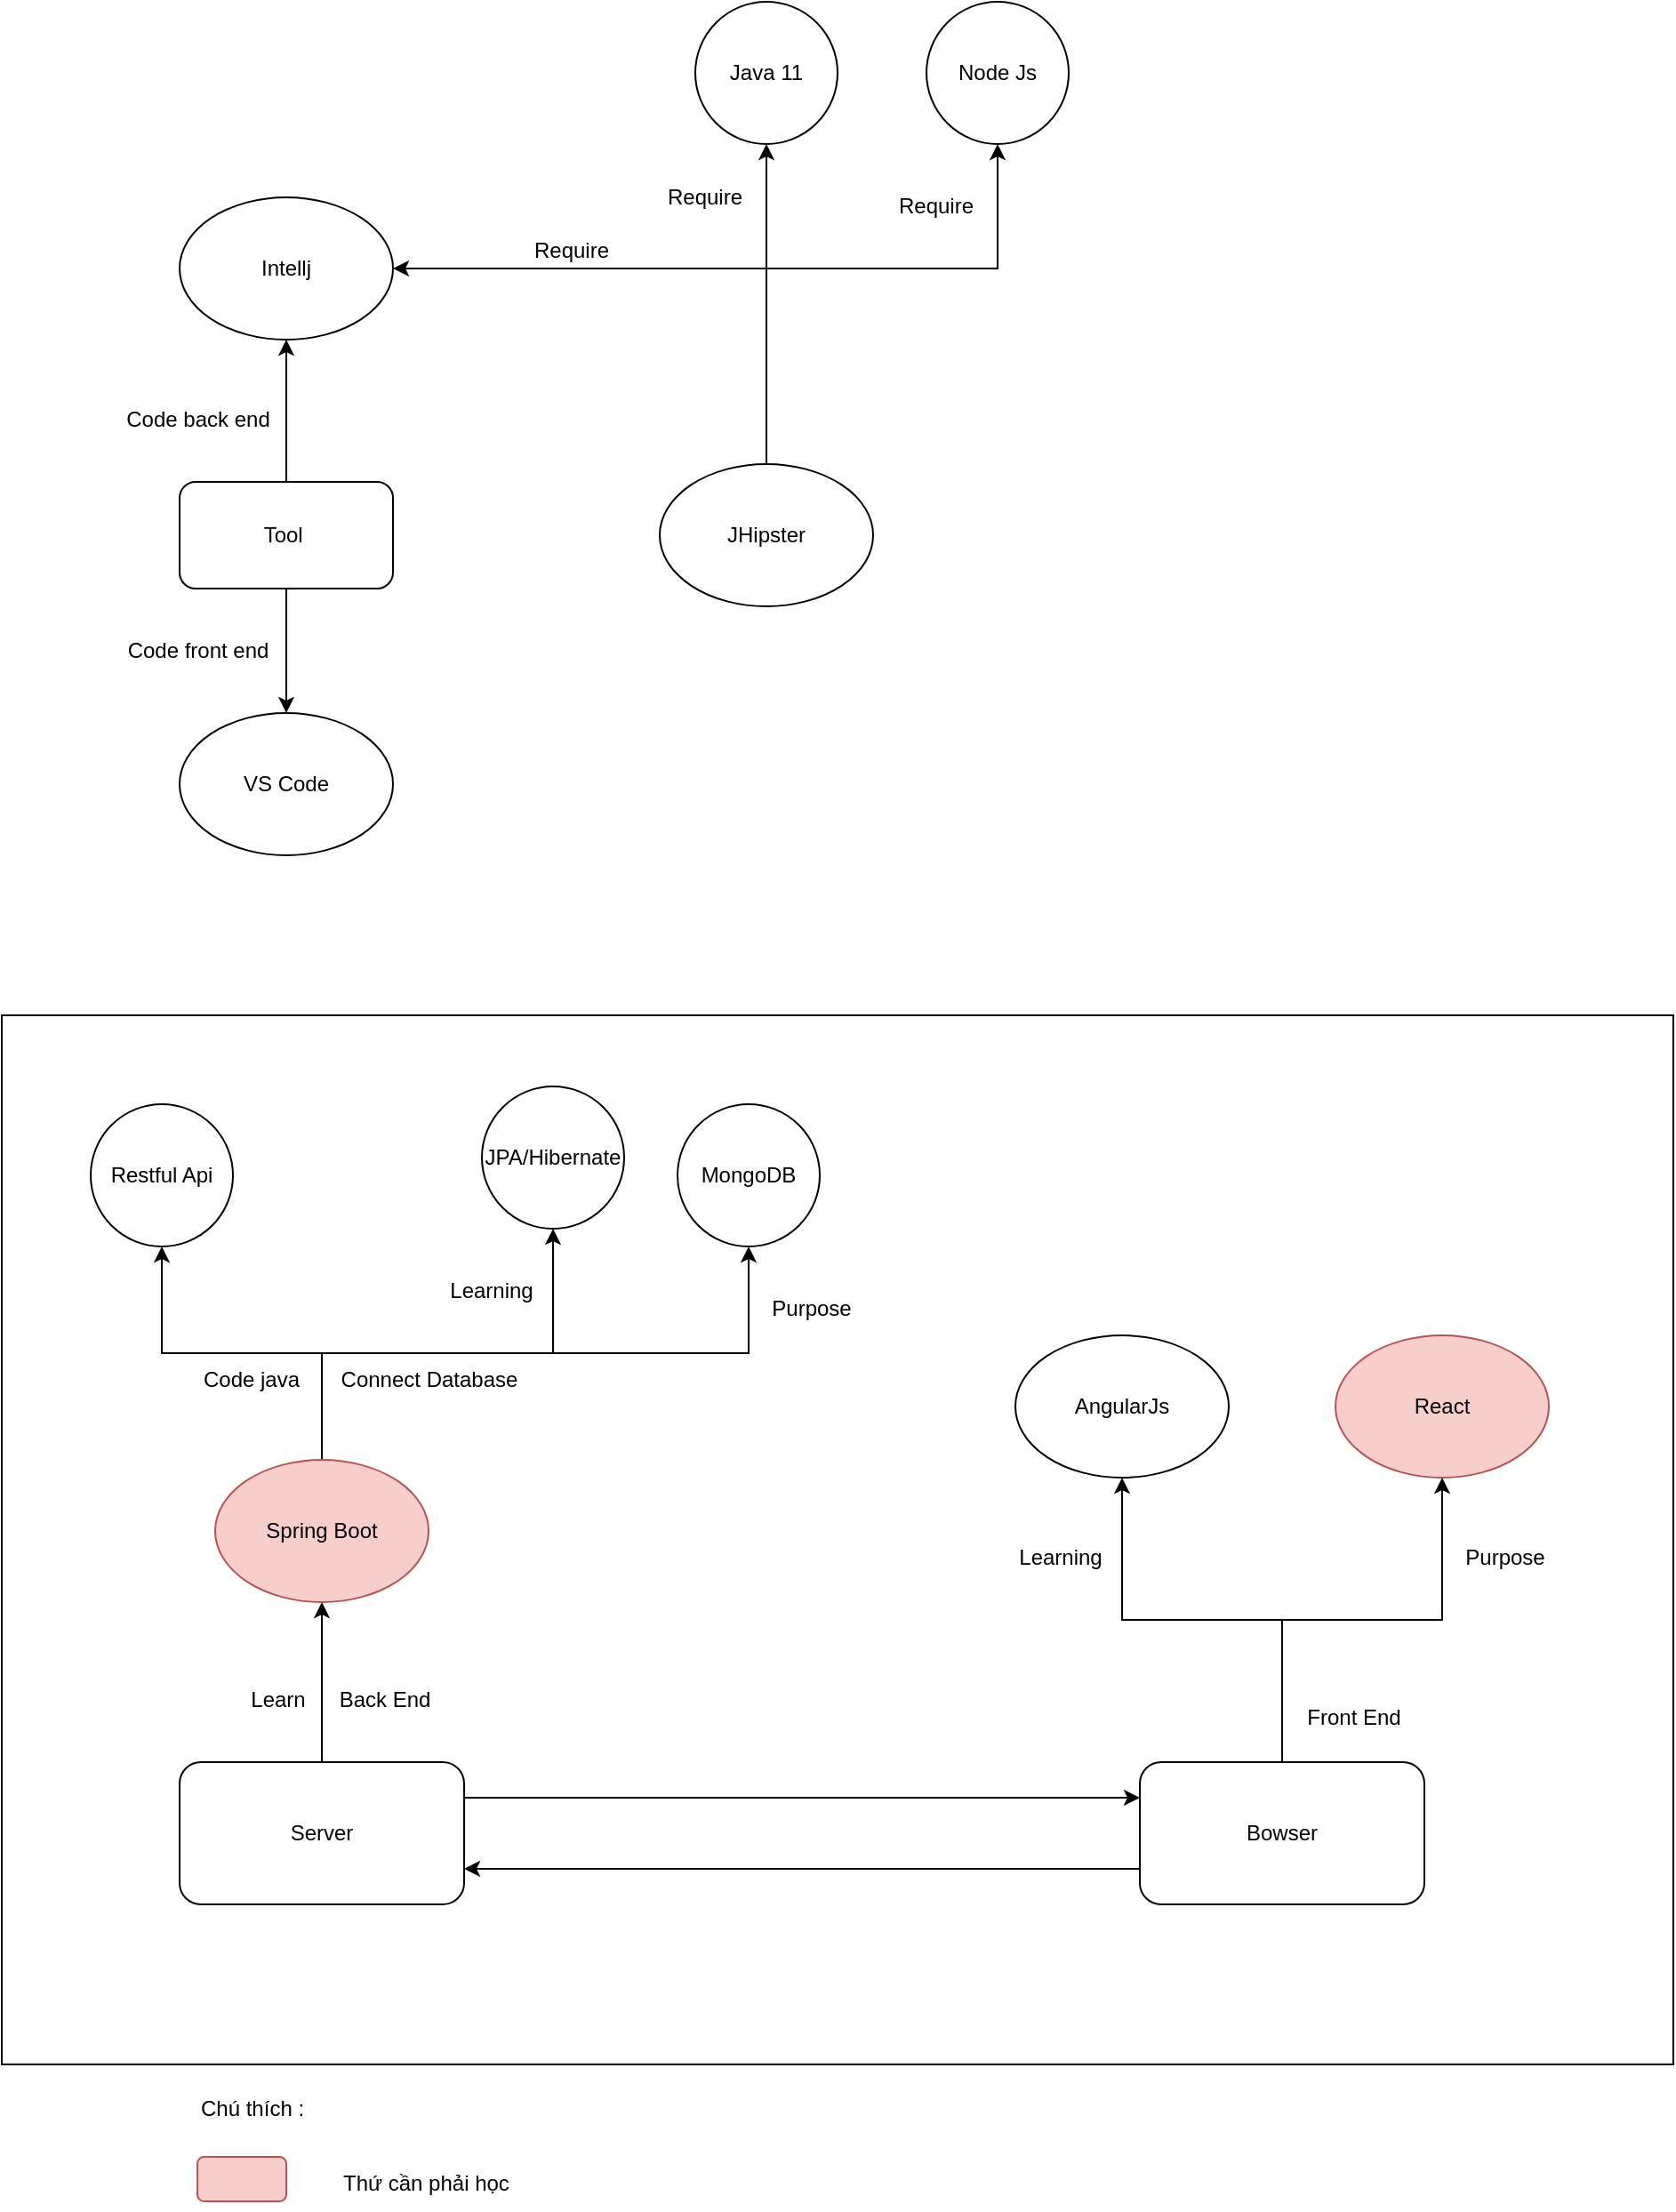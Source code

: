 <mxfile version="20.7.4" type="github">
  <diagram id="wh1W36pk23jFmzXjL_Ck" name="Page-1">
    <mxGraphModel dx="2001" dy="1912" grid="1" gridSize="10" guides="1" tooltips="1" connect="1" arrows="1" fold="1" page="1" pageScale="1" pageWidth="827" pageHeight="1169" math="0" shadow="0">
      <root>
        <mxCell id="0" />
        <mxCell id="1" parent="0" />
        <mxCell id="EDyrPu7dQQNRPbhDMoSb-8" style="edgeStyle=orthogonalEdgeStyle;rounded=0;orthogonalLoop=1;jettySize=auto;html=1;entryX=0.5;entryY=1;entryDx=0;entryDy=0;" parent="1" source="EDyrPu7dQQNRPbhDMoSb-4" target="EDyrPu7dQQNRPbhDMoSb-7" edge="1">
          <mxGeometry relative="1" as="geometry" />
        </mxCell>
        <mxCell id="EDyrPu7dQQNRPbhDMoSb-15" style="edgeStyle=orthogonalEdgeStyle;rounded=0;orthogonalLoop=1;jettySize=auto;html=1;entryX=0;entryY=0.25;entryDx=0;entryDy=0;exitX=1;exitY=0.25;exitDx=0;exitDy=0;" parent="1" source="EDyrPu7dQQNRPbhDMoSb-4" target="EDyrPu7dQQNRPbhDMoSb-6" edge="1">
          <mxGeometry relative="1" as="geometry" />
        </mxCell>
        <mxCell id="EDyrPu7dQQNRPbhDMoSb-4" value="Server" style="rounded=1;whiteSpace=wrap;html=1;" parent="1" vertex="1">
          <mxGeometry x="70" y="350" width="160" height="80" as="geometry" />
        </mxCell>
        <mxCell id="EDyrPu7dQQNRPbhDMoSb-16" style="edgeStyle=orthogonalEdgeStyle;rounded=0;orthogonalLoop=1;jettySize=auto;html=1;exitX=0;exitY=0.75;exitDx=0;exitDy=0;entryX=1;entryY=0.75;entryDx=0;entryDy=0;" parent="1" source="EDyrPu7dQQNRPbhDMoSb-6" target="EDyrPu7dQQNRPbhDMoSb-4" edge="1">
          <mxGeometry relative="1" as="geometry" />
        </mxCell>
        <mxCell id="EDyrPu7dQQNRPbhDMoSb-21" style="edgeStyle=orthogonalEdgeStyle;rounded=0;orthogonalLoop=1;jettySize=auto;html=1;entryX=0.5;entryY=1;entryDx=0;entryDy=0;" parent="1" source="EDyrPu7dQQNRPbhDMoSb-6" target="EDyrPu7dQQNRPbhDMoSb-19" edge="1">
          <mxGeometry relative="1" as="geometry" />
        </mxCell>
        <mxCell id="EDyrPu7dQQNRPbhDMoSb-22" style="edgeStyle=orthogonalEdgeStyle;rounded=0;orthogonalLoop=1;jettySize=auto;html=1;entryX=0.5;entryY=1;entryDx=0;entryDy=0;" parent="1" source="EDyrPu7dQQNRPbhDMoSb-6" target="EDyrPu7dQQNRPbhDMoSb-20" edge="1">
          <mxGeometry relative="1" as="geometry" />
        </mxCell>
        <mxCell id="EDyrPu7dQQNRPbhDMoSb-6" value="Bowser" style="rounded=1;whiteSpace=wrap;html=1;" parent="1" vertex="1">
          <mxGeometry x="610" y="350" width="160" height="80" as="geometry" />
        </mxCell>
        <mxCell id="EDyrPu7dQQNRPbhDMoSb-10" style="edgeStyle=orthogonalEdgeStyle;rounded=0;orthogonalLoop=1;jettySize=auto;html=1;" parent="1" source="EDyrPu7dQQNRPbhDMoSb-7" target="EDyrPu7dQQNRPbhDMoSb-9" edge="1">
          <mxGeometry relative="1" as="geometry" />
        </mxCell>
        <mxCell id="EDyrPu7dQQNRPbhDMoSb-13" style="edgeStyle=orthogonalEdgeStyle;rounded=0;orthogonalLoop=1;jettySize=auto;html=1;entryX=0.5;entryY=1;entryDx=0;entryDy=0;" parent="1" source="EDyrPu7dQQNRPbhDMoSb-7" target="EDyrPu7dQQNRPbhDMoSb-12" edge="1">
          <mxGeometry relative="1" as="geometry">
            <Array as="points">
              <mxPoint x="150" y="120" />
              <mxPoint x="280" y="120" />
            </Array>
          </mxGeometry>
        </mxCell>
        <mxCell id="zgpdS88G5yF-iRk3dVeh-2" style="edgeStyle=orthogonalEdgeStyle;rounded=0;orthogonalLoop=1;jettySize=auto;html=1;entryX=0.5;entryY=1;entryDx=0;entryDy=0;" parent="1" source="EDyrPu7dQQNRPbhDMoSb-7" target="zgpdS88G5yF-iRk3dVeh-1" edge="1">
          <mxGeometry relative="1" as="geometry">
            <Array as="points">
              <mxPoint x="150" y="120" />
              <mxPoint x="390" y="120" />
            </Array>
          </mxGeometry>
        </mxCell>
        <mxCell id="EDyrPu7dQQNRPbhDMoSb-7" value="Spring Boot" style="ellipse;whiteSpace=wrap;html=1;fillColor=#f8cecc;strokeColor=#b85450;" parent="1" vertex="1">
          <mxGeometry x="90" y="180" width="120" height="80" as="geometry" />
        </mxCell>
        <mxCell id="EDyrPu7dQQNRPbhDMoSb-9" value="Restful Api" style="ellipse;whiteSpace=wrap;html=1;aspect=fixed;" parent="1" vertex="1">
          <mxGeometry x="20" y="-20" width="80" height="80" as="geometry" />
        </mxCell>
        <mxCell id="EDyrPu7dQQNRPbhDMoSb-11" value="Code java" style="text;html=1;align=center;verticalAlign=middle;resizable=0;points=[];autosize=1;strokeColor=none;fillColor=none;" parent="1" vertex="1">
          <mxGeometry x="70" y="120" width="80" height="30" as="geometry" />
        </mxCell>
        <mxCell id="EDyrPu7dQQNRPbhDMoSb-12" value="JPA/Hibernate" style="ellipse;whiteSpace=wrap;html=1;aspect=fixed;" parent="1" vertex="1">
          <mxGeometry x="240" y="-30" width="80" height="80" as="geometry" />
        </mxCell>
        <mxCell id="EDyrPu7dQQNRPbhDMoSb-14" value="Connect Database" style="text;html=1;align=center;verticalAlign=middle;resizable=0;points=[];autosize=1;strokeColor=none;fillColor=none;" parent="1" vertex="1">
          <mxGeometry x="150" y="120" width="120" height="30" as="geometry" />
        </mxCell>
        <mxCell id="EDyrPu7dQQNRPbhDMoSb-19" value="AngularJs" style="ellipse;whiteSpace=wrap;html=1;" parent="1" vertex="1">
          <mxGeometry x="540" y="110" width="120" height="80" as="geometry" />
        </mxCell>
        <mxCell id="EDyrPu7dQQNRPbhDMoSb-20" value="React" style="ellipse;whiteSpace=wrap;html=1;fillColor=#f8cecc;strokeColor=#b85450;" parent="1" vertex="1">
          <mxGeometry x="720" y="110" width="120" height="80" as="geometry" />
        </mxCell>
        <mxCell id="EDyrPu7dQQNRPbhDMoSb-24" value="Back End" style="text;html=1;align=center;verticalAlign=middle;resizable=0;points=[];autosize=1;strokeColor=none;fillColor=none;" parent="1" vertex="1">
          <mxGeometry x="150" y="300" width="70" height="30" as="geometry" />
        </mxCell>
        <mxCell id="EDyrPu7dQQNRPbhDMoSb-25" value="Front End" style="text;html=1;align=center;verticalAlign=middle;resizable=0;points=[];autosize=1;strokeColor=none;fillColor=none;" parent="1" vertex="1">
          <mxGeometry x="690" y="310" width="80" height="30" as="geometry" />
        </mxCell>
        <mxCell id="EDyrPu7dQQNRPbhDMoSb-27" value="Learning" style="text;html=1;align=center;verticalAlign=middle;resizable=0;points=[];autosize=1;strokeColor=none;fillColor=none;" parent="1" vertex="1">
          <mxGeometry x="210" y="70" width="70" height="30" as="geometry" />
        </mxCell>
        <mxCell id="EDyrPu7dQQNRPbhDMoSb-28" value="Learn" style="text;html=1;align=center;verticalAlign=middle;resizable=0;points=[];autosize=1;strokeColor=none;fillColor=none;" parent="1" vertex="1">
          <mxGeometry x="100" y="300" width="50" height="30" as="geometry" />
        </mxCell>
        <mxCell id="zgpdS88G5yF-iRk3dVeh-1" value="MongoDB" style="ellipse;whiteSpace=wrap;html=1;aspect=fixed;" parent="1" vertex="1">
          <mxGeometry x="350" y="-20" width="80" height="80" as="geometry" />
        </mxCell>
        <mxCell id="zgpdS88G5yF-iRk3dVeh-3" value="Purpose" style="text;html=1;align=center;verticalAlign=middle;resizable=0;points=[];autosize=1;strokeColor=none;fillColor=none;" parent="1" vertex="1">
          <mxGeometry x="390" y="80" width="70" height="30" as="geometry" />
        </mxCell>
        <mxCell id="zgpdS88G5yF-iRk3dVeh-4" value="Purpose" style="text;html=1;align=center;verticalAlign=middle;resizable=0;points=[];autosize=1;strokeColor=none;fillColor=none;" parent="1" vertex="1">
          <mxGeometry x="780" y="220" width="70" height="30" as="geometry" />
        </mxCell>
        <mxCell id="zgpdS88G5yF-iRk3dVeh-5" value="Learning" style="text;html=1;align=center;verticalAlign=middle;resizable=0;points=[];autosize=1;strokeColor=none;fillColor=none;" parent="1" vertex="1">
          <mxGeometry x="530" y="220" width="70" height="30" as="geometry" />
        </mxCell>
        <mxCell id="GpNULSgipzWVzFP5RHBc-1" value="" style="rounded=1;whiteSpace=wrap;html=1;fillColor=#f8cecc;strokeColor=#b85450;" vertex="1" parent="1">
          <mxGeometry x="80" y="572" width="50" height="25" as="geometry" />
        </mxCell>
        <mxCell id="GpNULSgipzWVzFP5RHBc-2" value="Chú thích :" style="text;html=1;align=left;verticalAlign=middle;resizable=0;points=[];autosize=1;strokeColor=none;fillColor=none;" vertex="1" parent="1">
          <mxGeometry x="80" y="530" width="80" height="30" as="geometry" />
        </mxCell>
        <mxCell id="GpNULSgipzWVzFP5RHBc-3" value="Thứ cần phải học&amp;nbsp;" style="text;html=1;align=left;verticalAlign=middle;resizable=0;points=[];autosize=1;strokeColor=none;fillColor=none;" vertex="1" parent="1">
          <mxGeometry x="160" y="572" width="120" height="30" as="geometry" />
        </mxCell>
        <mxCell id="GpNULSgipzWVzFP5RHBc-8" value="" style="rounded=0;whiteSpace=wrap;html=1;fillColor=none;" vertex="1" parent="1">
          <mxGeometry x="-30" y="-70" width="940" height="590" as="geometry" />
        </mxCell>
        <mxCell id="GpNULSgipzWVzFP5RHBc-22" style="edgeStyle=orthogonalEdgeStyle;rounded=0;orthogonalLoop=1;jettySize=auto;html=1;entryX=0.5;entryY=1;entryDx=0;entryDy=0;" edge="1" parent="1" source="GpNULSgipzWVzFP5RHBc-10" target="GpNULSgipzWVzFP5RHBc-11">
          <mxGeometry relative="1" as="geometry" />
        </mxCell>
        <mxCell id="GpNULSgipzWVzFP5RHBc-23" style="edgeStyle=orthogonalEdgeStyle;rounded=0;orthogonalLoop=1;jettySize=auto;html=1;entryX=0.5;entryY=0;entryDx=0;entryDy=0;" edge="1" parent="1" source="GpNULSgipzWVzFP5RHBc-10" target="GpNULSgipzWVzFP5RHBc-14">
          <mxGeometry relative="1" as="geometry" />
        </mxCell>
        <mxCell id="GpNULSgipzWVzFP5RHBc-10" value="Tool&amp;nbsp;" style="rounded=1;whiteSpace=wrap;html=1;" vertex="1" parent="1">
          <mxGeometry x="70" y="-370" width="120" height="60" as="geometry" />
        </mxCell>
        <mxCell id="GpNULSgipzWVzFP5RHBc-11" value="Intellj&lt;br&gt;" style="ellipse;whiteSpace=wrap;html=1;" vertex="1" parent="1">
          <mxGeometry x="70" y="-530" width="120" height="80" as="geometry" />
        </mxCell>
        <mxCell id="GpNULSgipzWVzFP5RHBc-13" value="Code back end" style="text;html=1;align=center;verticalAlign=middle;resizable=0;points=[];autosize=1;strokeColor=none;fillColor=none;" vertex="1" parent="1">
          <mxGeometry x="30" y="-420" width="100" height="30" as="geometry" />
        </mxCell>
        <mxCell id="GpNULSgipzWVzFP5RHBc-14" value="VS Code" style="ellipse;whiteSpace=wrap;html=1;" vertex="1" parent="1">
          <mxGeometry x="70" y="-240" width="120" height="80" as="geometry" />
        </mxCell>
        <mxCell id="GpNULSgipzWVzFP5RHBc-16" value="Code front end" style="text;html=1;align=center;verticalAlign=middle;resizable=0;points=[];autosize=1;strokeColor=none;fillColor=none;" vertex="1" parent="1">
          <mxGeometry x="30" y="-290" width="100" height="30" as="geometry" />
        </mxCell>
        <mxCell id="GpNULSgipzWVzFP5RHBc-27" style="edgeStyle=orthogonalEdgeStyle;rounded=0;orthogonalLoop=1;jettySize=auto;html=1;entryX=1;entryY=0.5;entryDx=0;entryDy=0;" edge="1" parent="1" source="GpNULSgipzWVzFP5RHBc-19" target="GpNULSgipzWVzFP5RHBc-11">
          <mxGeometry relative="1" as="geometry">
            <Array as="points">
              <mxPoint x="400" y="-490" />
            </Array>
          </mxGeometry>
        </mxCell>
        <mxCell id="GpNULSgipzWVzFP5RHBc-31" style="edgeStyle=orthogonalEdgeStyle;rounded=0;orthogonalLoop=1;jettySize=auto;html=1;entryX=0.5;entryY=1;entryDx=0;entryDy=0;" edge="1" parent="1" source="GpNULSgipzWVzFP5RHBc-19" target="GpNULSgipzWVzFP5RHBc-25">
          <mxGeometry relative="1" as="geometry" />
        </mxCell>
        <mxCell id="GpNULSgipzWVzFP5RHBc-32" style="edgeStyle=orthogonalEdgeStyle;rounded=0;orthogonalLoop=1;jettySize=auto;html=1;entryX=0.5;entryY=1;entryDx=0;entryDy=0;" edge="1" parent="1" source="GpNULSgipzWVzFP5RHBc-19" target="GpNULSgipzWVzFP5RHBc-30">
          <mxGeometry relative="1" as="geometry">
            <Array as="points">
              <mxPoint x="400" y="-490" />
              <mxPoint x="530" y="-490" />
            </Array>
          </mxGeometry>
        </mxCell>
        <mxCell id="GpNULSgipzWVzFP5RHBc-19" value="JHipster" style="ellipse;whiteSpace=wrap;html=1;" vertex="1" parent="1">
          <mxGeometry x="340" y="-380" width="120" height="80" as="geometry" />
        </mxCell>
        <mxCell id="GpNULSgipzWVzFP5RHBc-25" value="Java 11" style="ellipse;whiteSpace=wrap;html=1;aspect=fixed;" vertex="1" parent="1">
          <mxGeometry x="360" y="-640" width="80" height="80" as="geometry" />
        </mxCell>
        <mxCell id="GpNULSgipzWVzFP5RHBc-28" value="Require" style="text;html=1;align=center;verticalAlign=middle;resizable=0;points=[];autosize=1;strokeColor=none;fillColor=none;" vertex="1" parent="1">
          <mxGeometry x="255" y="-515" width="70" height="30" as="geometry" />
        </mxCell>
        <mxCell id="GpNULSgipzWVzFP5RHBc-29" value="Require" style="text;html=1;align=center;verticalAlign=middle;resizable=0;points=[];autosize=1;strokeColor=none;fillColor=none;" vertex="1" parent="1">
          <mxGeometry x="330" y="-545" width="70" height="30" as="geometry" />
        </mxCell>
        <mxCell id="GpNULSgipzWVzFP5RHBc-30" value="Node Js" style="ellipse;whiteSpace=wrap;html=1;aspect=fixed;" vertex="1" parent="1">
          <mxGeometry x="490" y="-640" width="80" height="80" as="geometry" />
        </mxCell>
        <mxCell id="GpNULSgipzWVzFP5RHBc-33" value="Require" style="text;html=1;align=center;verticalAlign=middle;resizable=0;points=[];autosize=1;strokeColor=none;fillColor=none;" vertex="1" parent="1">
          <mxGeometry x="460" y="-540" width="70" height="30" as="geometry" />
        </mxCell>
      </root>
    </mxGraphModel>
  </diagram>
</mxfile>
